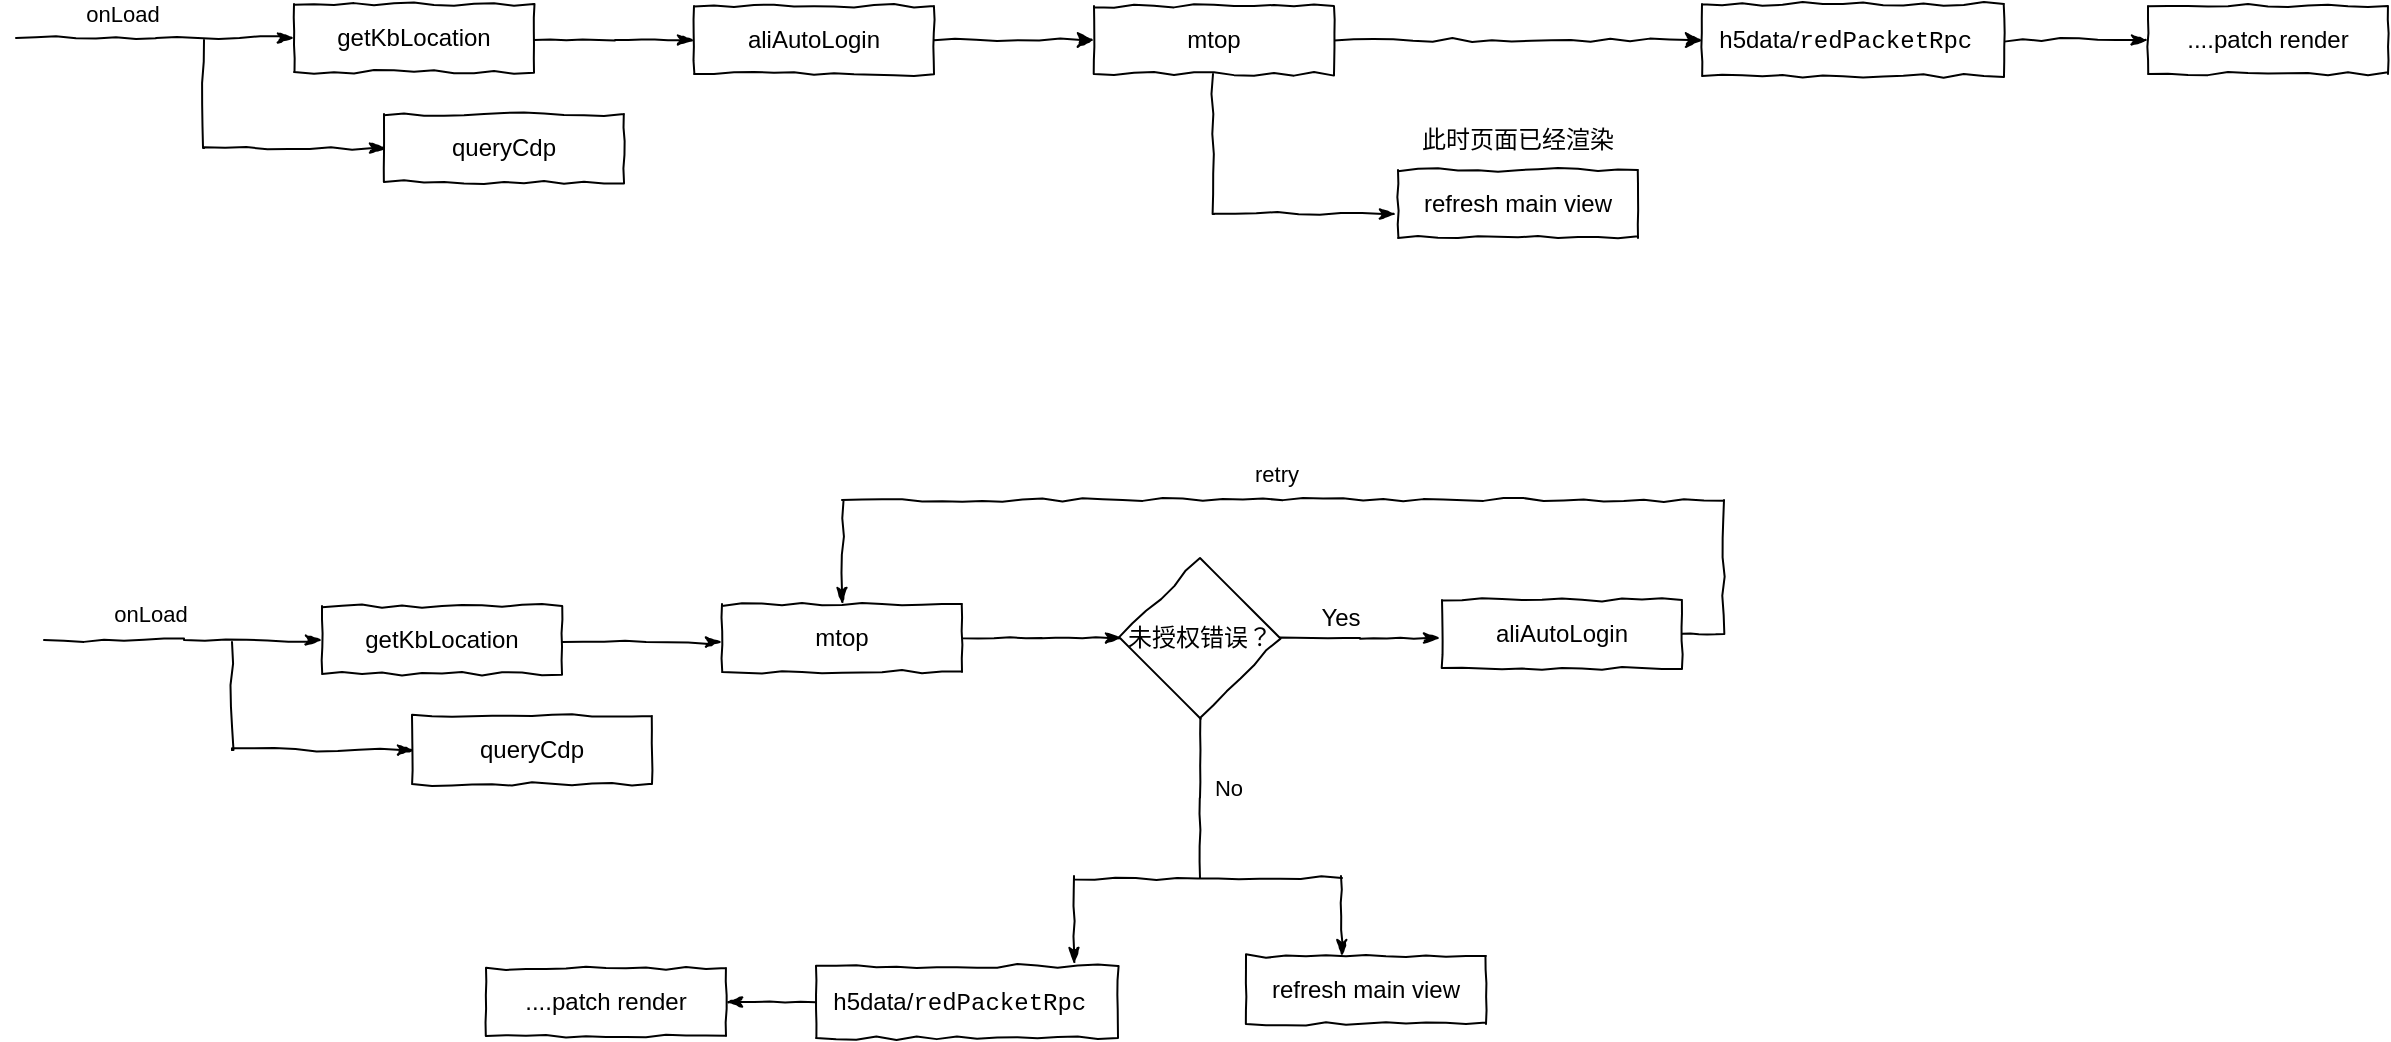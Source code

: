 <mxfile version="13.0.1" type="github"><diagram id="Bes2EISmO_NPxUIKqNzr" name="第 1 页"><mxGraphModel dx="2066" dy="1131" grid="0" gridSize="10" guides="1" tooltips="1" connect="1" arrows="1" fold="1" page="1" pageScale="1" pageWidth="1920" pageHeight="2200" math="0" shadow="0"><root><mxCell id="0"/><mxCell id="1" parent="0"/><mxCell id="2uaBxg3ePG4on2EznLNG-2" value="" style="edgeStyle=orthogonalEdgeStyle;rounded=0;orthogonalLoop=1;jettySize=auto;html=1;comic=1;" edge="1" parent="1" source="90oQQo36-3N7ltcqBHwb-1" target="2uaBxg3ePG4on2EznLNG-1"><mxGeometry relative="1" as="geometry"/></mxCell><mxCell id="2uaBxg3ePG4on2EznLNG-11" value="" style="edgeStyle=orthogonalEdgeStyle;rounded=0;comic=1;orthogonalLoop=1;jettySize=auto;html=1;startArrow=classicThin;startFill=1;endArrow=none;endFill=0;" edge="1" parent="1" source="90oQQo36-3N7ltcqBHwb-1"><mxGeometry relative="1" as="geometry"><mxPoint x="401" y="380" as="targetPoint"/></mxGeometry></mxCell><mxCell id="2uaBxg3ePG4on2EznLNG-12" value="onLoad" style="edgeLabel;html=1;align=center;verticalAlign=middle;resizable=0;points=[];" vertex="1" connectable="0" parent="2uaBxg3ePG4on2EznLNG-11"><mxGeometry x="0.25" y="-4" relative="1" as="geometry"><mxPoint x="-236" y="-10" as="offset"/></mxGeometry></mxCell><mxCell id="90oQQo36-3N7ltcqBHwb-1" value="aliAutoLogin" style="rounded=0;whiteSpace=wrap;html=1;comic=1;" parent="1" vertex="1"><mxGeometry x="481" y="363" width="120" height="34" as="geometry"/></mxCell><mxCell id="2uaBxg3ePG4on2EznLNG-4" value="" style="edgeStyle=orthogonalEdgeStyle;rounded=0;comic=1;orthogonalLoop=1;jettySize=auto;html=1;" edge="1" parent="1" source="2uaBxg3ePG4on2EznLNG-1" target="2uaBxg3ePG4on2EznLNG-3"><mxGeometry relative="1" as="geometry"/></mxCell><mxCell id="2uaBxg3ePG4on2EznLNG-1" value="mtop" style="rounded=0;whiteSpace=wrap;html=1;comic=1;" vertex="1" parent="1"><mxGeometry x="681" y="363" width="120" height="34" as="geometry"/></mxCell><mxCell id="2uaBxg3ePG4on2EznLNG-16" value="" style="edgeStyle=orthogonalEdgeStyle;rounded=0;comic=1;orthogonalLoop=1;jettySize=auto;html=1;startArrow=none;startFill=0;endArrow=classicThin;endFill=1;" edge="1" parent="1" source="2uaBxg3ePG4on2EznLNG-3" target="2uaBxg3ePG4on2EznLNG-14"><mxGeometry relative="1" as="geometry"/></mxCell><mxCell id="2uaBxg3ePG4on2EznLNG-3" value="h5data/&lt;span style=&quot;font-family: &amp;#34;menlo&amp;#34; , &amp;#34;monaco&amp;#34; , &amp;#34;courier new&amp;#34; , monospace&quot;&gt;redPacketRpc&amp;nbsp;&lt;/span&gt;" style="rounded=0;whiteSpace=wrap;html=1;comic=1;" vertex="1" parent="1"><mxGeometry x="985" y="362" width="151" height="36" as="geometry"/></mxCell><mxCell id="2uaBxg3ePG4on2EznLNG-7" value="" style="endArrow=none;html=1;comic=1;" edge="1" parent="1"><mxGeometry width="50" height="50" relative="1" as="geometry"><mxPoint x="741" y="467" as="sourcePoint"/><mxPoint x="740.5" y="397" as="targetPoint"/></mxGeometry></mxCell><mxCell id="2uaBxg3ePG4on2EznLNG-9" value="" style="endArrow=classicThin;html=1;comic=1;endFill=1;" edge="1" parent="1"><mxGeometry width="50" height="50" relative="1" as="geometry"><mxPoint x="741" y="467" as="sourcePoint"/><mxPoint x="832" y="467" as="targetPoint"/></mxGeometry></mxCell><mxCell id="2uaBxg3ePG4on2EznLNG-13" value="refresh main view" style="rounded=0;whiteSpace=wrap;html=1;comic=1;" vertex="1" parent="1"><mxGeometry x="833" y="445" width="120" height="34" as="geometry"/></mxCell><mxCell id="2uaBxg3ePG4on2EznLNG-14" value="....patch render" style="rounded=0;whiteSpace=wrap;html=1;comic=1;" vertex="1" parent="1"><mxGeometry x="1208" y="363" width="120" height="34" as="geometry"/></mxCell><mxCell id="2uaBxg3ePG4on2EznLNG-17" value="此时页面已经渲染" style="text;html=1;strokeColor=none;fillColor=none;align=center;verticalAlign=middle;whiteSpace=wrap;rounded=0;" vertex="1" parent="1"><mxGeometry x="840" y="423" width="106" height="14" as="geometry"/></mxCell><mxCell id="2uaBxg3ePG4on2EznLNG-20" value="" style="edgeStyle=orthogonalEdgeStyle;rounded=0;comic=1;orthogonalLoop=1;jettySize=auto;html=1;startArrow=classicThin;startFill=1;endArrow=none;endFill=0;" edge="1" parent="1" source="2uaBxg3ePG4on2EznLNG-18"><mxGeometry relative="1" as="geometry"><mxPoint x="142" y="379" as="targetPoint"/></mxGeometry></mxCell><mxCell id="2uaBxg3ePG4on2EznLNG-18" value="getKbLocation" style="rounded=0;whiteSpace=wrap;html=1;comic=1;" vertex="1" parent="1"><mxGeometry x="281" y="362" width="120" height="34" as="geometry"/></mxCell><mxCell id="2uaBxg3ePG4on2EznLNG-21" value="" style="endArrow=none;html=1;comic=1;" edge="1" parent="1"><mxGeometry width="50" height="50" relative="1" as="geometry"><mxPoint x="236" y="434" as="sourcePoint"/><mxPoint x="236" y="380" as="targetPoint"/></mxGeometry></mxCell><mxCell id="2uaBxg3ePG4on2EznLNG-22" value="" style="endArrow=classicThin;html=1;comic=1;endFill=1;" edge="1" parent="1"><mxGeometry width="50" height="50" relative="1" as="geometry"><mxPoint x="236" y="434" as="sourcePoint"/><mxPoint x="327" y="434" as="targetPoint"/></mxGeometry></mxCell><mxCell id="2uaBxg3ePG4on2EznLNG-23" value="queryCdp" style="rounded=0;whiteSpace=wrap;html=1;comic=1;" vertex="1" parent="1"><mxGeometry x="326" y="417" width="120" height="34" as="geometry"/></mxCell><mxCell id="2uaBxg3ePG4on2EznLNG-25" value="" style="edgeStyle=orthogonalEdgeStyle;rounded=0;comic=1;orthogonalLoop=1;jettySize=auto;html=1;startArrow=classicThin;startFill=1;endArrow=none;endFill=0;" edge="1" parent="1"><mxGeometry relative="1" as="geometry"><mxPoint x="415" y="681" as="targetPoint"/><mxPoint x="495" y="681" as="sourcePoint"/></mxGeometry></mxCell><mxCell id="2uaBxg3ePG4on2EznLNG-26" value="onLoad" style="edgeLabel;html=1;align=center;verticalAlign=middle;resizable=0;points=[];" vertex="1" connectable="0" parent="2uaBxg3ePG4on2EznLNG-25"><mxGeometry x="0.25" y="-4" relative="1" as="geometry"><mxPoint x="-236" y="-10" as="offset"/></mxGeometry></mxCell><mxCell id="2uaBxg3ePG4on2EznLNG-43" value="" style="edgeStyle=orthogonalEdgeStyle;rounded=0;comic=1;orthogonalLoop=1;jettySize=auto;html=1;startArrow=none;startFill=0;endArrow=classicThin;endFill=1;" edge="1" parent="1" source="2uaBxg3ePG4on2EznLNG-29"><mxGeometry relative="1" as="geometry"><mxPoint x="695" y="679" as="targetPoint"/></mxGeometry></mxCell><mxCell id="2uaBxg3ePG4on2EznLNG-29" value="mtop" style="rounded=0;whiteSpace=wrap;html=1;comic=1;" vertex="1" parent="1"><mxGeometry x="495" y="662" width="120" height="34" as="geometry"/></mxCell><mxCell id="2uaBxg3ePG4on2EznLNG-30" value="" style="edgeStyle=orthogonalEdgeStyle;rounded=0;comic=1;orthogonalLoop=1;jettySize=auto;html=1;startArrow=none;startFill=0;endArrow=classicThin;endFill=1;" edge="1" parent="1" source="2uaBxg3ePG4on2EznLNG-31" target="2uaBxg3ePG4on2EznLNG-35"><mxGeometry relative="1" as="geometry"/></mxCell><mxCell id="2uaBxg3ePG4on2EznLNG-31" value="h5data/&lt;span style=&quot;font-family: &amp;#34;menlo&amp;#34; , &amp;#34;monaco&amp;#34; , &amp;#34;courier new&amp;#34; , monospace&quot;&gt;redPacketRpc&amp;nbsp;&lt;/span&gt;" style="rounded=0;whiteSpace=wrap;html=1;comic=1;" vertex="1" parent="1"><mxGeometry x="542" y="843" width="151" height="36" as="geometry"/></mxCell><mxCell id="2uaBxg3ePG4on2EznLNG-35" value="....patch render" style="rounded=0;whiteSpace=wrap;html=1;comic=1;" vertex="1" parent="1"><mxGeometry x="377" y="844" width="120" height="34" as="geometry"/></mxCell><mxCell id="2uaBxg3ePG4on2EznLNG-37" value="" style="edgeStyle=orthogonalEdgeStyle;rounded=0;comic=1;orthogonalLoop=1;jettySize=auto;html=1;startArrow=classicThin;startFill=1;endArrow=none;endFill=0;" edge="1" parent="1" source="2uaBxg3ePG4on2EznLNG-38"><mxGeometry relative="1" as="geometry"><mxPoint x="156" y="680" as="targetPoint"/></mxGeometry></mxCell><mxCell id="2uaBxg3ePG4on2EznLNG-38" value="getKbLocation" style="rounded=0;whiteSpace=wrap;html=1;comic=1;" vertex="1" parent="1"><mxGeometry x="295" y="663" width="120" height="34" as="geometry"/></mxCell><mxCell id="2uaBxg3ePG4on2EznLNG-39" value="" style="endArrow=none;html=1;comic=1;" edge="1" parent="1"><mxGeometry width="50" height="50" relative="1" as="geometry"><mxPoint x="250" y="735" as="sourcePoint"/><mxPoint x="250" y="681" as="targetPoint"/></mxGeometry></mxCell><mxCell id="2uaBxg3ePG4on2EznLNG-40" value="" style="endArrow=classicThin;html=1;comic=1;endFill=1;" edge="1" parent="1"><mxGeometry width="50" height="50" relative="1" as="geometry"><mxPoint x="250" y="735" as="sourcePoint"/><mxPoint x="341" y="735" as="targetPoint"/></mxGeometry></mxCell><mxCell id="2uaBxg3ePG4on2EznLNG-41" value="queryCdp" style="rounded=0;whiteSpace=wrap;html=1;comic=1;" vertex="1" parent="1"><mxGeometry x="340" y="718" width="120" height="34" as="geometry"/></mxCell><mxCell id="2uaBxg3ePG4on2EznLNG-47" value="" style="edgeStyle=orthogonalEdgeStyle;rounded=0;comic=1;orthogonalLoop=1;jettySize=auto;html=1;startArrow=none;startFill=0;endArrow=classicThin;endFill=1;" edge="1" parent="1" source="2uaBxg3ePG4on2EznLNG-45"><mxGeometry relative="1" as="geometry"><mxPoint x="854" y="679" as="targetPoint"/></mxGeometry></mxCell><mxCell id="2uaBxg3ePG4on2EznLNG-54" value="" style="edgeStyle=orthogonalEdgeStyle;rounded=0;comic=1;orthogonalLoop=1;jettySize=auto;html=1;startArrow=none;startFill=0;endArrow=none;endFill=0;" edge="1" parent="1" source="2uaBxg3ePG4on2EznLNG-45"><mxGeometry relative="1" as="geometry"><mxPoint x="734" y="799" as="targetPoint"/></mxGeometry></mxCell><mxCell id="2uaBxg3ePG4on2EznLNG-55" value="No" style="edgeLabel;html=1;align=center;verticalAlign=middle;resizable=0;points=[];" vertex="1" connectable="0" parent="2uaBxg3ePG4on2EznLNG-54"><mxGeometry x="-0.15" y="1" relative="1" as="geometry"><mxPoint x="13" y="1" as="offset"/></mxGeometry></mxCell><mxCell id="2uaBxg3ePG4on2EznLNG-45" value="未授权错误？" style="rhombus;whiteSpace=wrap;html=1;comic=1;" vertex="1" parent="1"><mxGeometry x="694" y="639" width="80" height="80" as="geometry"/></mxCell><mxCell id="2uaBxg3ePG4on2EznLNG-48" value="Yes" style="text;html=1;align=center;verticalAlign=middle;resizable=0;points=[];autosize=1;" vertex="1" parent="1"><mxGeometry x="789" y="660" width="30" height="18" as="geometry"/></mxCell><mxCell id="2uaBxg3ePG4on2EznLNG-51" value="" style="edgeStyle=orthogonalEdgeStyle;rounded=0;comic=1;orthogonalLoop=1;jettySize=auto;html=1;startArrow=none;startFill=0;endArrow=classicThin;endFill=1;entryX=0.5;entryY=0;entryDx=0;entryDy=0;exitX=1;exitY=0.5;exitDx=0;exitDy=0;" edge="1" parent="1" source="2uaBxg3ePG4on2EznLNG-49" target="2uaBxg3ePG4on2EznLNG-29"><mxGeometry relative="1" as="geometry"><mxPoint x="1055" y="677" as="targetPoint"/><Array as="points"><mxPoint x="996" y="677"/><mxPoint x="996" y="610"/><mxPoint x="555" y="610"/></Array></mxGeometry></mxCell><mxCell id="2uaBxg3ePG4on2EznLNG-52" value="&lt;span style=&quot;font-size: 11px&quot;&gt;retry&lt;/span&gt;" style="edgeLabel;html=1;align=center;verticalAlign=middle;resizable=0;points=[];" vertex="1" connectable="0" parent="2uaBxg3ePG4on2EznLNG-51"><mxGeometry x="0.071" y="3" relative="1" as="geometry"><mxPoint x="-1" y="-16" as="offset"/></mxGeometry></mxCell><mxCell id="2uaBxg3ePG4on2EznLNG-49" value="aliAutoLogin" style="rounded=0;whiteSpace=wrap;html=1;comic=1;" vertex="1" parent="1"><mxGeometry x="855" y="660" width="120" height="34" as="geometry"/></mxCell><mxCell id="2uaBxg3ePG4on2EznLNG-56" value="" style="endArrow=none;html=1;comic=1;" edge="1" parent="1"><mxGeometry width="50" height="50" relative="1" as="geometry"><mxPoint x="671" y="799" as="sourcePoint"/><mxPoint x="805" y="799" as="targetPoint"/></mxGeometry></mxCell><mxCell id="2uaBxg3ePG4on2EznLNG-57" value="" style="endArrow=none;html=1;comic=1;endFill=0;startArrow=classicThin;startFill=1;" edge="1" parent="1"><mxGeometry width="50" height="50" relative="1" as="geometry"><mxPoint x="671" y="842" as="sourcePoint"/><mxPoint x="671" y="798" as="targetPoint"/></mxGeometry></mxCell><mxCell id="2uaBxg3ePG4on2EznLNG-58" value="" style="endArrow=none;html=1;comic=1;startArrow=classicThin;startFill=1;" edge="1" parent="1"><mxGeometry width="50" height="50" relative="1" as="geometry"><mxPoint x="805" y="838" as="sourcePoint"/><mxPoint x="804.5" y="798" as="targetPoint"/></mxGeometry></mxCell><mxCell id="2uaBxg3ePG4on2EznLNG-61" value="refresh main view" style="rounded=0;whiteSpace=wrap;html=1;comic=1;" vertex="1" parent="1"><mxGeometry x="757" y="838" width="120" height="34" as="geometry"/></mxCell></root></mxGraphModel></diagram></mxfile>